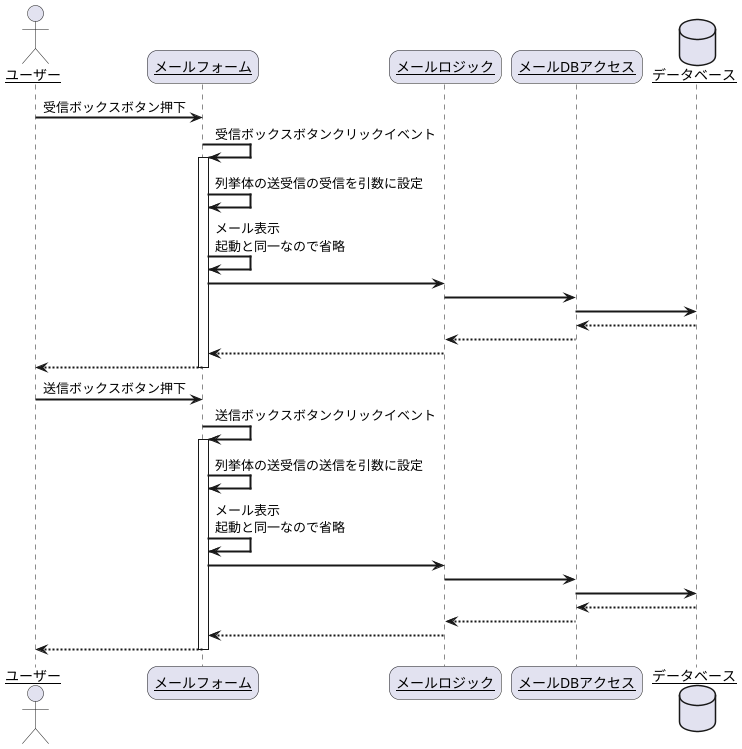 @startuml
skinparam sequenceArrowThickness 2
skinparam roundcorner 20
skinparam maxmessagesize 60
skinparam sequenceParticipant underline

actor "ユーザー" as user
participant "メールフォーム" as mail_form
participant "メールロジック" as mail_logic
participant "メールDBアクセス" as mail_data_acces
database "データベース" as db

user -> mail_form: 受信ボックスボタン押下
mail_form -> mail_form: 受信ボックスボタンクリックイベント
activate mail_form
mail_form -> mail_form: 列挙体の送受信の受信を引数に設定
mail_form -> mail_form:メール表示 起動と同一なので省略
mail_form -> mail_logic:
mail_logic -> mail_data_acces:
mail_data_acces -> db:
db --> mail_data_acces:
mail_data_acces --> mail_logic:
mail_logic --> mail_form:
mail_form --> user:
deactivate mail_form

user -> mail_form: 送信ボックスボタン押下
mail_form -> mail_form: 送信ボックスボタンクリックイベント
activate mail_form
mail_form -> mail_form: 列挙体の送受信の送信を引数に設定
mail_form -> mail_form:メール表示 起動と同一なので省略
mail_form -> mail_logic:
mail_logic -> mail_data_acces:
mail_data_acces -> db:
db --> mail_data_acces:
mail_data_acces --> mail_logic:
mail_logic --> mail_form:
mail_form --> user:
deactivate mail_form

@enduml